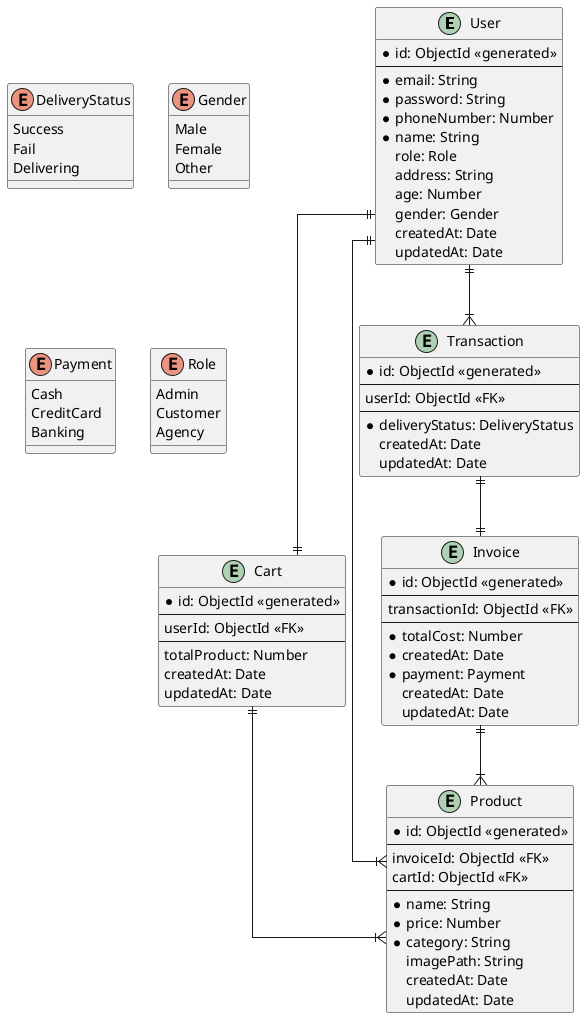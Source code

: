 @startuml ecommerceERD

skinparam linetype ortho

entity User {
    *id: ObjectId <<generated>>
    --
    *email: String
    *password: String
    *phoneNumber: Number
    *name: String
    role: Role
    address: String
    age: Number
    gender: Gender
    createdAt: Date
    updatedAt: Date
}

entity Cart {
    *id: ObjectId <<generated>>
    --
    userId: ObjectId <<FK>>
    --
    totalProduct: Number
    createdAt: Date
    updatedAt: Date
}

entity Transaction {
    *id: ObjectId <<generated>>
    --
    userId: ObjectId <<FK>>
    --
    *deliveryStatus: DeliveryStatus
    createdAt: Date
    updatedAt: Date
}

entity Invoice {
    *id: ObjectId <<generated>>
    --
    transactionId: ObjectId <<FK>>
    --
    *totalCost: Number 
    *createdAt: Date
    *payment: Payment
    createdAt: Date
    updatedAt: Date
}

entity Product {
    *id: ObjectId <<generated>>
    --
    invoiceId: ObjectId <<FK>>
    cartId: ObjectId <<FK>>
    --
    *name: String
    *price: Number
    *category: String
    imagePath: String
    createdAt: Date
    updatedAt: Date
}

enum DeliveryStatus{
    Success
    Fail
    Delivering  
}

enum Gender {
    Male
    Female
    Other
}

enum Payment {
    Cash
    CreditCard
    Banking
}

enum Role {
    Admin
    Customer
    Agency
}

User ||--|{ Transaction
Transaction ||--|| Invoice
Invoice ||--|{ Product
User ||--|| Cart
Cart ||--|{ Product
User ||--|{ Product

@enduml